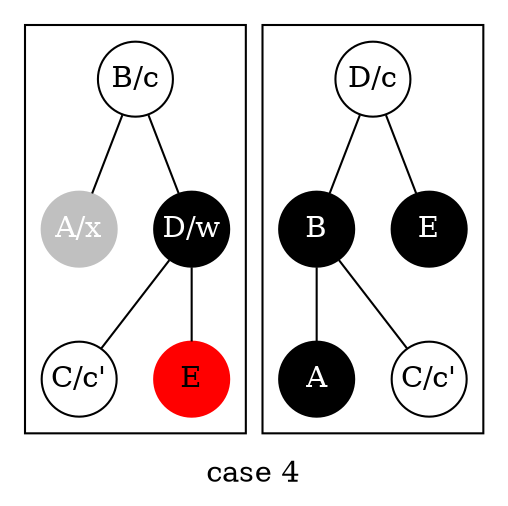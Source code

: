 graph G
{
    subgraph cluster_l
    {
        l_b[shape=circle,label="B/c",fixedsize= true]
        l_a[shape=circle,label="A/x",fixedsize=true,color=grey,fontcolor=white,style=filled]
        l_d[shape=circle,label="D/w",fixedsize=true,color=black,fontcolor=white,style=filled]
        l_b -- l_a
        l_b -- l_d

        l_c[shape=circle,label="C/c'",fixedsize=true]
        l_e[shape=circle,label="E",color=red,style=filled]

        l_d -- l_c
        l_d -- l_e
    }

    subgraph cluster_r
    {
        r_d[shape=circle,label="D/c",fixedsize=true]
        r_b[shape=circle,fontcolor=white,color=black,style=filled,label="B"]
        r_e[shape=circle,fontcolor=white,color=black,style=filled,label="E"]
        r_d -- r_b
        r_d -- r_e

        r_a[shape=circle,label="A",color=black,fontcolor=white,style=filled]
        r_b --r_a
        r_c[shape=circle,label="C",fixedsize=true,label="C/c'"]
        r_b --r_c
    }
    label="case 4"
}
